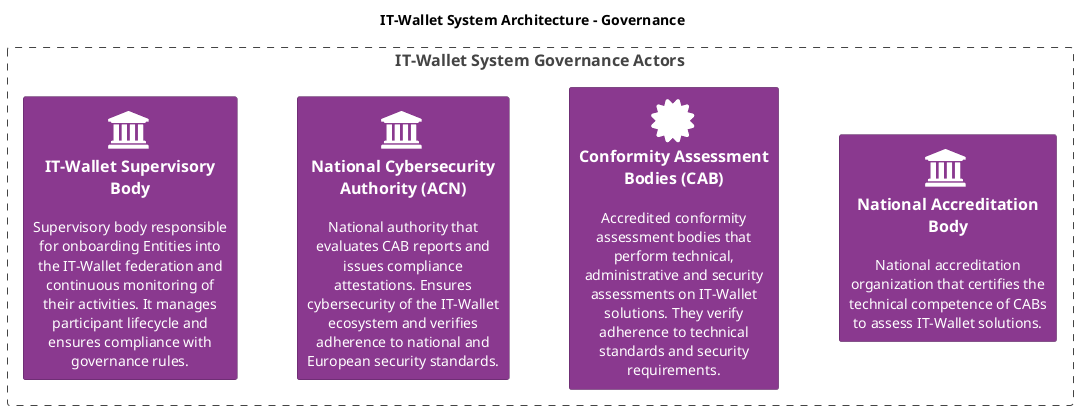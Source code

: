 @startuml IT-Wallet_System_Architecture - Governance
!include <C4/C4_Component>
HIDE_STEREOTYPE()
' skinparam linetype ortho
LAYOUT_LEFT_RIGHT()
' LAYOUT_TOP_DOWN()
' Define SPRITES
!include <tupadr3/common>
!include <tupadr3/font-awesome-5/certificate>
!include <tupadr3/font-awesome-5/database>
!include <tupadr3/font-awesome-5/cogs>
!include <tupadr3/font-awesome-5/id_card>
!include <tupadr3/font-awesome-5/exchange_alt>
!include <tupadr3/font-awesome-5/wallet>
!include <tupadr3/font-awesome/institution>

' Custom styles
AddElementTag("external", $bgColor="#999999", $fontColor="white", $borderColor="grey")
AddElementTag("primary", $bgColor="#1168bd", $fontColor="white", $borderColor="#0b4884")
AddElementTag("tech", $bgColor="#6cb33f", $fontColor="white", $borderColor="#4a8329")
AddElementTag("governance", $bgColor="#8A398F", $fontColor="white", $borderColor="#55235A")

title IT-Wallet System Architecture - Governance

' Governance Actors
Boundary(governance, "IT-Wallet System Governance Actors") {
    Person(acn, "National Cybersecurity Authority (ACN)", "National authority that evaluates CAB reports and issues compliance attestations. Ensures cybersecurity of the IT-Wallet ecosystem and verifies adherence to national and European security standards.", $tags="governance",$sprite="institution")

    Person(ab, "National Accreditation Body", "National accreditation organization that certifies the technical competence of CABs to assess IT-Wallet solutions.", $tags="governance",$sprite="institution")

    Person(sb, "IT-Wallet Supervisory Body", "Supervisory body responsible for onboarding Entities into the IT-Wallet federation and continuous monitoring of their activities. It manages participant lifecycle and ensures compliance with governance rules.", $tags="governance",$sprite="institution")

    System(cabs, "Conformity Assessment Bodies (CAB)", "Accredited conformity assessment bodies that perform technical, administrative and security assessments on IT-Wallet solutions. They verify adherence to technical standards and security requirements.", $tags="governance", $sprite="certificate")
    
    Lay_U(ab,cabs)
    Lay_U(cabs,acn)
    Lay_U(acn,sb)
}


@enduml